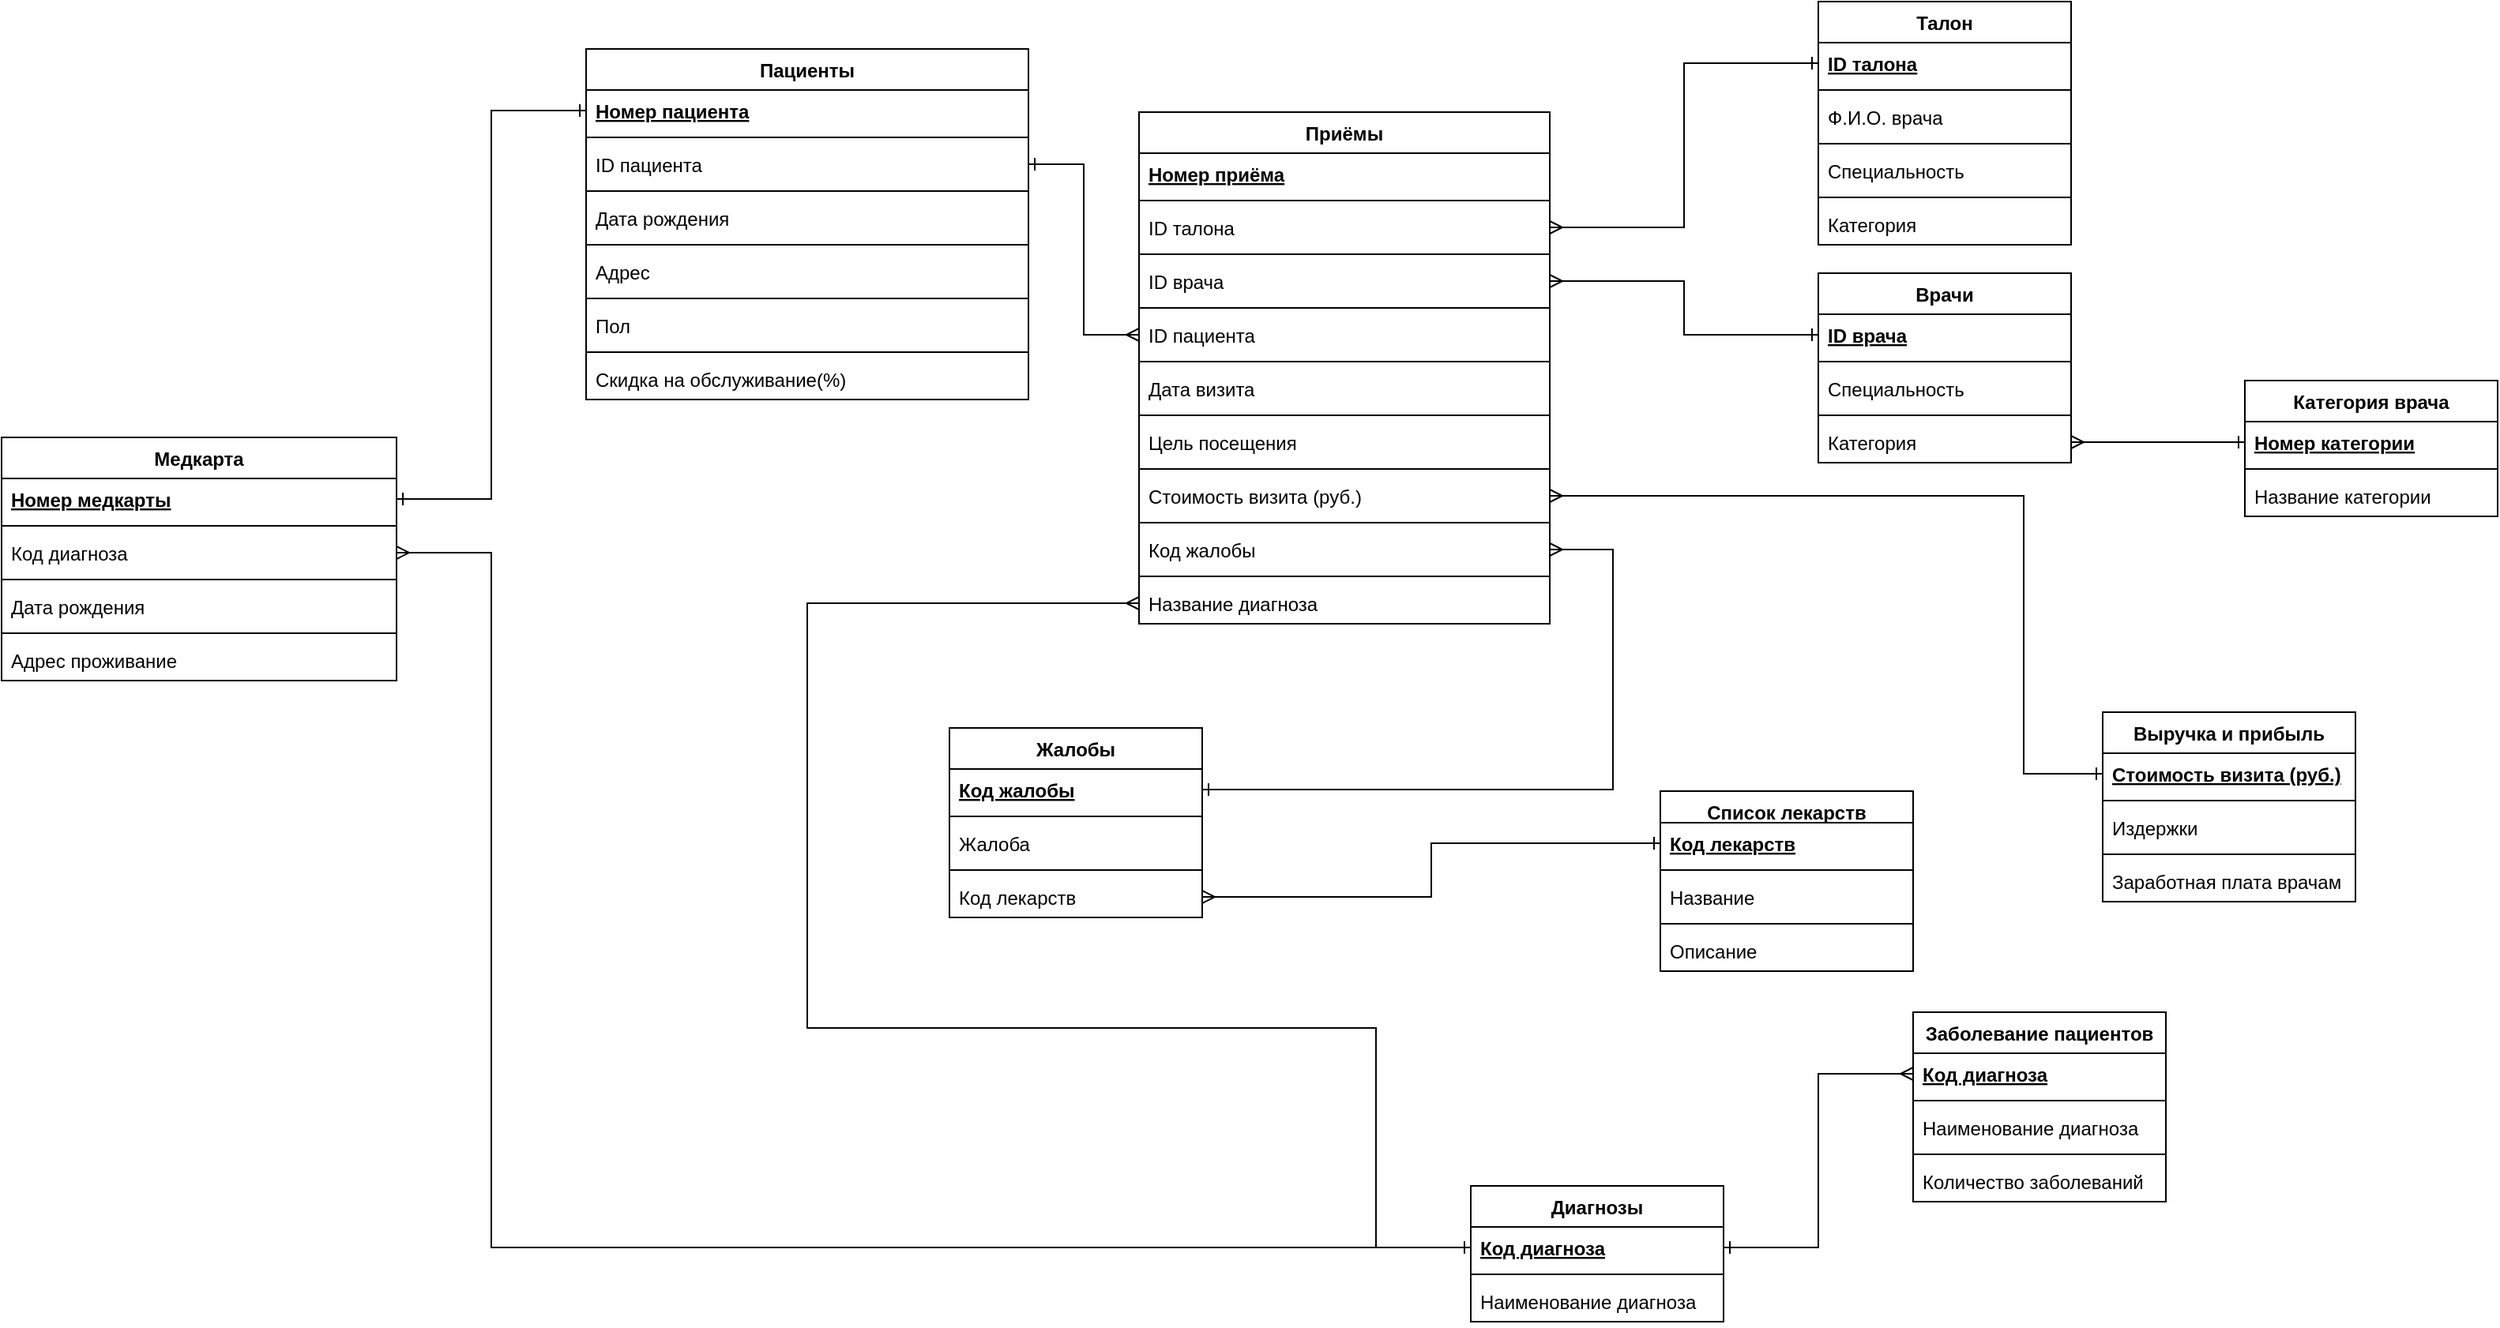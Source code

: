 <mxfile version="20.3.0" type="device"><diagram id="5SB0hXV5Z97CwFlxZ20K" name="Страница 1"><mxGraphModel dx="2858" dy="1224" grid="1" gridSize="10" guides="1" tooltips="1" connect="1" arrows="1" fold="1" page="1" pageScale="1" pageWidth="827" pageHeight="1169" math="0" shadow="0"><root><mxCell id="0"/><mxCell id="1" parent="0"/><mxCell id="HDpc4l9RfsgyqqUI3Mnz-1" value="Врачи" style="swimlane;fontStyle=1;align=center;verticalAlign=top;childLayout=stackLayout;horizontal=1;startSize=26;horizontalStack=0;resizeParent=1;resizeParentMax=0;resizeLast=0;collapsible=1;marginBottom=0;" parent="1" vertex="1"><mxGeometry x="700" y="652" width="160" height="120" as="geometry"/></mxCell><mxCell id="HDpc4l9RfsgyqqUI3Mnz-2" value="ID врача" style="text;strokeColor=none;fillColor=none;align=left;verticalAlign=top;spacingLeft=4;spacingRight=4;overflow=hidden;rotatable=0;points=[[0,0.5],[1,0.5]];portConstraint=eastwest;fontStyle=5" parent="HDpc4l9RfsgyqqUI3Mnz-1" vertex="1"><mxGeometry y="26" width="160" height="26" as="geometry"/></mxCell><mxCell id="HDpc4l9RfsgyqqUI3Mnz-3" value="" style="line;strokeWidth=1;fillColor=none;align=left;verticalAlign=middle;spacingTop=-1;spacingLeft=3;spacingRight=3;rotatable=0;labelPosition=right;points=[];portConstraint=eastwest;strokeColor=inherit;" parent="HDpc4l9RfsgyqqUI3Mnz-1" vertex="1"><mxGeometry y="52" width="160" height="8" as="geometry"/></mxCell><mxCell id="HDpc4l9RfsgyqqUI3Mnz-4" value="Специальность" style="text;strokeColor=none;fillColor=none;align=left;verticalAlign=top;spacingLeft=4;spacingRight=4;overflow=hidden;rotatable=0;points=[[0,0.5],[1,0.5]];portConstraint=eastwest;" parent="HDpc4l9RfsgyqqUI3Mnz-1" vertex="1"><mxGeometry y="60" width="160" height="26" as="geometry"/></mxCell><mxCell id="HDpc4l9RfsgyqqUI3Mnz-6" value="" style="line;strokeWidth=1;fillColor=none;align=left;verticalAlign=middle;spacingTop=-1;spacingLeft=3;spacingRight=3;rotatable=0;labelPosition=right;points=[];portConstraint=eastwest;strokeColor=inherit;" parent="HDpc4l9RfsgyqqUI3Mnz-1" vertex="1"><mxGeometry y="86" width="160" height="8" as="geometry"/></mxCell><mxCell id="HDpc4l9RfsgyqqUI3Mnz-5" value="Категория" style="text;strokeColor=none;fillColor=none;align=left;verticalAlign=top;spacingLeft=4;spacingRight=4;overflow=hidden;rotatable=0;points=[[0,0.5],[1,0.5]];portConstraint=eastwest;fontStyle=0" parent="HDpc4l9RfsgyqqUI3Mnz-1" vertex="1"><mxGeometry y="94" width="160" height="26" as="geometry"/></mxCell><mxCell id="HDpc4l9RfsgyqqUI3Mnz-7" value="Пациенты" style="swimlane;fontStyle=1;align=center;verticalAlign=top;childLayout=stackLayout;horizontal=1;startSize=26;horizontalStack=0;resizeParent=1;resizeParentMax=0;resizeLast=0;collapsible=1;marginBottom=0;" parent="1" vertex="1"><mxGeometry x="-80" y="510" width="280" height="222" as="geometry"/></mxCell><mxCell id="HDpc4l9RfsgyqqUI3Mnz-8" value="Номер пациента" style="text;strokeColor=none;fillColor=none;align=left;verticalAlign=top;spacingLeft=4;spacingRight=4;overflow=hidden;rotatable=0;points=[[0,0.5],[1,0.5]];portConstraint=eastwest;fontStyle=5" parent="HDpc4l9RfsgyqqUI3Mnz-7" vertex="1"><mxGeometry y="26" width="280" height="26" as="geometry"/></mxCell><mxCell id="HDpc4l9RfsgyqqUI3Mnz-9" value="" style="line;strokeWidth=1;fillColor=none;align=left;verticalAlign=middle;spacingTop=-1;spacingLeft=3;spacingRight=3;rotatable=0;labelPosition=right;points=[];portConstraint=eastwest;strokeColor=inherit;" parent="HDpc4l9RfsgyqqUI3Mnz-7" vertex="1"><mxGeometry y="52" width="280" height="8" as="geometry"/></mxCell><mxCell id="HDpc4l9RfsgyqqUI3Mnz-10" value="ID пациента" style="text;strokeColor=none;fillColor=none;align=left;verticalAlign=top;spacingLeft=4;spacingRight=4;overflow=hidden;rotatable=0;points=[[0,0.5],[1,0.5]];portConstraint=eastwest;fontStyle=0" parent="HDpc4l9RfsgyqqUI3Mnz-7" vertex="1"><mxGeometry y="60" width="280" height="26" as="geometry"/></mxCell><mxCell id="HDpc4l9RfsgyqqUI3Mnz-11" value="" style="line;strokeWidth=1;fillColor=none;align=left;verticalAlign=middle;spacingTop=-1;spacingLeft=3;spacingRight=3;rotatable=0;labelPosition=right;points=[];portConstraint=eastwest;strokeColor=inherit;" parent="HDpc4l9RfsgyqqUI3Mnz-7" vertex="1"><mxGeometry y="86" width="280" height="8" as="geometry"/></mxCell><mxCell id="HDpc4l9RfsgyqqUI3Mnz-12" value="Дата рождения" style="text;strokeColor=none;fillColor=none;align=left;verticalAlign=top;spacingLeft=4;spacingRight=4;overflow=hidden;rotatable=0;points=[[0,0.5],[1,0.5]];portConstraint=eastwest;" parent="HDpc4l9RfsgyqqUI3Mnz-7" vertex="1"><mxGeometry y="94" width="280" height="26" as="geometry"/></mxCell><mxCell id="HDpc4l9RfsgyqqUI3Mnz-20" value="" style="line;strokeWidth=1;fillColor=none;align=left;verticalAlign=middle;spacingTop=-1;spacingLeft=3;spacingRight=3;rotatable=0;labelPosition=right;points=[];portConstraint=eastwest;strokeColor=inherit;" parent="HDpc4l9RfsgyqqUI3Mnz-7" vertex="1"><mxGeometry y="120" width="280" height="8" as="geometry"/></mxCell><mxCell id="HDpc4l9RfsgyqqUI3Mnz-19" value="Адрес" style="text;strokeColor=none;fillColor=none;align=left;verticalAlign=top;spacingLeft=4;spacingRight=4;overflow=hidden;rotatable=0;points=[[0,0.5],[1,0.5]];portConstraint=eastwest;" parent="HDpc4l9RfsgyqqUI3Mnz-7" vertex="1"><mxGeometry y="128" width="280" height="26" as="geometry"/></mxCell><mxCell id="HDpc4l9RfsgyqqUI3Mnz-21" value="" style="line;strokeWidth=1;fillColor=none;align=left;verticalAlign=middle;spacingTop=-1;spacingLeft=3;spacingRight=3;rotatable=0;labelPosition=right;points=[];portConstraint=eastwest;strokeColor=inherit;" parent="HDpc4l9RfsgyqqUI3Mnz-7" vertex="1"><mxGeometry y="154" width="280" height="8" as="geometry"/></mxCell><mxCell id="HDpc4l9RfsgyqqUI3Mnz-18" value="Пол" style="text;strokeColor=none;fillColor=none;align=left;verticalAlign=top;spacingLeft=4;spacingRight=4;overflow=hidden;rotatable=0;points=[[0,0.5],[1,0.5]];portConstraint=eastwest;" parent="HDpc4l9RfsgyqqUI3Mnz-7" vertex="1"><mxGeometry y="162" width="280" height="26" as="geometry"/></mxCell><mxCell id="HDpc4l9RfsgyqqUI3Mnz-22" value="" style="line;strokeWidth=1;fillColor=none;align=left;verticalAlign=middle;spacingTop=-1;spacingLeft=3;spacingRight=3;rotatable=0;labelPosition=right;points=[];portConstraint=eastwest;strokeColor=inherit;" parent="HDpc4l9RfsgyqqUI3Mnz-7" vertex="1"><mxGeometry y="188" width="280" height="8" as="geometry"/></mxCell><mxCell id="HDpc4l9RfsgyqqUI3Mnz-17" value="Скидка на обслуживание(%)" style="text;strokeColor=none;fillColor=none;align=left;verticalAlign=top;spacingLeft=4;spacingRight=4;overflow=hidden;rotatable=0;points=[[0,0.5],[1,0.5]];portConstraint=eastwest;" parent="HDpc4l9RfsgyqqUI3Mnz-7" vertex="1"><mxGeometry y="196" width="280" height="26" as="geometry"/></mxCell><mxCell id="HDpc4l9RfsgyqqUI3Mnz-23" value="Приёмы" style="swimlane;fontStyle=1;align=center;verticalAlign=top;childLayout=stackLayout;horizontal=1;startSize=26;horizontalStack=0;resizeParent=1;resizeParentMax=0;resizeLast=0;collapsible=1;marginBottom=0;" parent="1" vertex="1"><mxGeometry x="270" y="550" width="260" height="324" as="geometry"/></mxCell><mxCell id="HDpc4l9RfsgyqqUI3Mnz-24" value="Номер приёма" style="text;strokeColor=none;fillColor=none;align=left;verticalAlign=top;spacingLeft=4;spacingRight=4;overflow=hidden;rotatable=0;points=[[0,0.5],[1,0.5]];portConstraint=eastwest;fontStyle=5" parent="HDpc4l9RfsgyqqUI3Mnz-23" vertex="1"><mxGeometry y="26" width="260" height="26" as="geometry"/></mxCell><mxCell id="HDpc4l9RfsgyqqUI3Mnz-25" value="" style="line;strokeWidth=1;fillColor=none;align=left;verticalAlign=middle;spacingTop=-1;spacingLeft=3;spacingRight=3;rotatable=0;labelPosition=right;points=[];portConstraint=eastwest;strokeColor=inherit;" parent="HDpc4l9RfsgyqqUI3Mnz-23" vertex="1"><mxGeometry y="52" width="260" height="8" as="geometry"/></mxCell><mxCell id="HDpc4l9RfsgyqqUI3Mnz-26" value="ID талона" style="text;strokeColor=none;fillColor=none;align=left;verticalAlign=top;spacingLeft=4;spacingRight=4;overflow=hidden;rotatable=0;points=[[0,0.5],[1,0.5]];portConstraint=eastwest;fontStyle=0" parent="HDpc4l9RfsgyqqUI3Mnz-23" vertex="1"><mxGeometry y="60" width="260" height="26" as="geometry"/></mxCell><mxCell id="HDpc4l9RfsgyqqUI3Mnz-27" value="" style="line;strokeWidth=1;fillColor=none;align=left;verticalAlign=middle;spacingTop=-1;spacingLeft=3;spacingRight=3;rotatable=0;labelPosition=right;points=[];portConstraint=eastwest;strokeColor=inherit;" parent="HDpc4l9RfsgyqqUI3Mnz-23" vertex="1"><mxGeometry y="86" width="260" height="8" as="geometry"/></mxCell><mxCell id="HDpc4l9RfsgyqqUI3Mnz-28" value="ID врача" style="text;strokeColor=none;fillColor=none;align=left;verticalAlign=top;spacingLeft=4;spacingRight=4;overflow=hidden;rotatable=0;points=[[0,0.5],[1,0.5]];portConstraint=eastwest;fontStyle=0" parent="HDpc4l9RfsgyqqUI3Mnz-23" vertex="1"><mxGeometry y="94" width="260" height="26" as="geometry"/></mxCell><mxCell id="wIYSiMh9Pys392J6KvOW-69" value="" style="line;strokeWidth=1;fillColor=none;align=left;verticalAlign=middle;spacingTop=-1;spacingLeft=3;spacingRight=3;rotatable=0;labelPosition=right;points=[];portConstraint=eastwest;strokeColor=inherit;" parent="HDpc4l9RfsgyqqUI3Mnz-23" vertex="1"><mxGeometry y="120" width="260" height="8" as="geometry"/></mxCell><mxCell id="wIYSiMh9Pys392J6KvOW-68" value="ID пациента" style="text;strokeColor=none;fillColor=none;align=left;verticalAlign=top;spacingLeft=4;spacingRight=4;overflow=hidden;rotatable=0;points=[[0,0.5],[1,0.5]];portConstraint=eastwest;fontStyle=0" parent="HDpc4l9RfsgyqqUI3Mnz-23" vertex="1"><mxGeometry y="128" width="260" height="26" as="geometry"/></mxCell><mxCell id="HDpc4l9RfsgyqqUI3Mnz-30" value="" style="line;strokeWidth=1;fillColor=none;align=left;verticalAlign=middle;spacingTop=-1;spacingLeft=3;spacingRight=3;rotatable=0;labelPosition=right;points=[];portConstraint=eastwest;strokeColor=inherit;" parent="HDpc4l9RfsgyqqUI3Mnz-23" vertex="1"><mxGeometry y="154" width="260" height="8" as="geometry"/></mxCell><mxCell id="HDpc4l9RfsgyqqUI3Mnz-29" value="Дата визита" style="text;strokeColor=none;fillColor=none;align=left;verticalAlign=top;spacingLeft=4;spacingRight=4;overflow=hidden;rotatable=0;points=[[0,0.5],[1,0.5]];portConstraint=eastwest;fontStyle=0" parent="HDpc4l9RfsgyqqUI3Mnz-23" vertex="1"><mxGeometry y="162" width="260" height="26" as="geometry"/></mxCell><mxCell id="wIYSiMh9Pys392J6KvOW-38" value="" style="line;strokeWidth=1;fillColor=none;align=left;verticalAlign=middle;spacingTop=-1;spacingLeft=3;spacingRight=3;rotatable=0;labelPosition=right;points=[];portConstraint=eastwest;strokeColor=inherit;" parent="HDpc4l9RfsgyqqUI3Mnz-23" vertex="1"><mxGeometry y="188" width="260" height="8" as="geometry"/></mxCell><mxCell id="wIYSiMh9Pys392J6KvOW-37" value="Цель посещения" style="text;strokeColor=none;fillColor=none;align=left;verticalAlign=top;spacingLeft=4;spacingRight=4;overflow=hidden;rotatable=0;points=[[0,0.5],[1,0.5]];portConstraint=eastwest;" parent="HDpc4l9RfsgyqqUI3Mnz-23" vertex="1"><mxGeometry y="196" width="260" height="26" as="geometry"/></mxCell><mxCell id="wIYSiMh9Pys392J6KvOW-39" value="" style="line;strokeWidth=1;fillColor=none;align=left;verticalAlign=middle;spacingTop=-1;spacingLeft=3;spacingRight=3;rotatable=0;labelPosition=right;points=[];portConstraint=eastwest;strokeColor=inherit;" parent="HDpc4l9RfsgyqqUI3Mnz-23" vertex="1"><mxGeometry y="222" width="260" height="8" as="geometry"/></mxCell><mxCell id="wIYSiMh9Pys392J6KvOW-36" value="Стоимость визита (руб.)" style="text;strokeColor=none;fillColor=none;align=left;verticalAlign=top;spacingLeft=4;spacingRight=4;overflow=hidden;rotatable=0;points=[[0,0.5],[1,0.5]];portConstraint=eastwest;fontStyle=0" parent="HDpc4l9RfsgyqqUI3Mnz-23" vertex="1"><mxGeometry y="230" width="260" height="26" as="geometry"/></mxCell><mxCell id="wIYSiMh9Pys392J6KvOW-75" value="" style="line;strokeWidth=1;fillColor=none;align=left;verticalAlign=middle;spacingTop=-1;spacingLeft=3;spacingRight=3;rotatable=0;labelPosition=right;points=[];portConstraint=eastwest;strokeColor=inherit;" parent="HDpc4l9RfsgyqqUI3Mnz-23" vertex="1"><mxGeometry y="256" width="260" height="8" as="geometry"/></mxCell><mxCell id="wIYSiMh9Pys392J6KvOW-74" value="Код жалобы" style="text;strokeColor=none;fillColor=none;align=left;verticalAlign=top;spacingLeft=4;spacingRight=4;overflow=hidden;rotatable=0;points=[[0,0.5],[1,0.5]];portConstraint=eastwest;fontStyle=0" parent="HDpc4l9RfsgyqqUI3Mnz-23" vertex="1"><mxGeometry y="264" width="260" height="26" as="geometry"/></mxCell><mxCell id="wIYSiMh9Pys392J6KvOW-40" value="" style="line;strokeWidth=1;fillColor=none;align=left;verticalAlign=middle;spacingTop=-1;spacingLeft=3;spacingRight=3;rotatable=0;labelPosition=right;points=[];portConstraint=eastwest;strokeColor=inherit;" parent="HDpc4l9RfsgyqqUI3Mnz-23" vertex="1"><mxGeometry y="290" width="260" height="8" as="geometry"/></mxCell><mxCell id="wIYSiMh9Pys392J6KvOW-34" value="Название диагноза" style="text;strokeColor=none;fillColor=none;align=left;verticalAlign=top;spacingLeft=4;spacingRight=4;overflow=hidden;rotatable=0;points=[[0,0.5],[1,0.5]];portConstraint=eastwest;" parent="HDpc4l9RfsgyqqUI3Mnz-23" vertex="1"><mxGeometry y="298" width="260" height="26" as="geometry"/></mxCell><mxCell id="HDpc4l9RfsgyqqUI3Mnz-31" value="Диагнозы" style="swimlane;fontStyle=1;align=center;verticalAlign=top;childLayout=stackLayout;horizontal=1;startSize=26;horizontalStack=0;resizeParent=1;resizeParentMax=0;resizeLast=0;collapsible=1;marginBottom=0;" parent="1" vertex="1"><mxGeometry x="480" y="1230" width="160" height="86" as="geometry"/></mxCell><mxCell id="HDpc4l9RfsgyqqUI3Mnz-32" value="Код диагноза" style="text;strokeColor=none;fillColor=none;align=left;verticalAlign=top;spacingLeft=4;spacingRight=4;overflow=hidden;rotatable=0;points=[[0,0.5],[1,0.5]];portConstraint=eastwest;fontStyle=5" parent="HDpc4l9RfsgyqqUI3Mnz-31" vertex="1"><mxGeometry y="26" width="160" height="26" as="geometry"/></mxCell><mxCell id="HDpc4l9RfsgyqqUI3Mnz-33" value="" style="line;strokeWidth=1;fillColor=none;align=left;verticalAlign=middle;spacingTop=-1;spacingLeft=3;spacingRight=3;rotatable=0;labelPosition=right;points=[];portConstraint=eastwest;strokeColor=inherit;" parent="HDpc4l9RfsgyqqUI3Mnz-31" vertex="1"><mxGeometry y="52" width="160" height="8" as="geometry"/></mxCell><mxCell id="HDpc4l9RfsgyqqUI3Mnz-34" value="Наименование диагноза" style="text;strokeColor=none;fillColor=none;align=left;verticalAlign=top;spacingLeft=4;spacingRight=4;overflow=hidden;rotatable=0;points=[[0,0.5],[1,0.5]];portConstraint=eastwest;" parent="HDpc4l9RfsgyqqUI3Mnz-31" vertex="1"><mxGeometry y="60" width="160" height="26" as="geometry"/></mxCell><mxCell id="wIYSiMh9Pys392J6KvOW-10" value="Медкарта" style="swimlane;fontStyle=1;align=center;verticalAlign=top;childLayout=stackLayout;horizontal=1;startSize=26;horizontalStack=0;resizeParent=1;resizeParentMax=0;resizeLast=0;collapsible=1;marginBottom=0;" parent="1" vertex="1"><mxGeometry x="-450" y="756" width="250" height="154" as="geometry"/></mxCell><mxCell id="wIYSiMh9Pys392J6KvOW-11" value="Номер медкарты" style="text;strokeColor=none;fillColor=none;align=left;verticalAlign=top;spacingLeft=4;spacingRight=4;overflow=hidden;rotatable=0;points=[[0,0.5],[1,0.5]];portConstraint=eastwest;fontStyle=5" parent="wIYSiMh9Pys392J6KvOW-10" vertex="1"><mxGeometry y="26" width="250" height="26" as="geometry"/></mxCell><mxCell id="wIYSiMh9Pys392J6KvOW-14" value="" style="line;strokeWidth=1;fillColor=none;align=left;verticalAlign=middle;spacingTop=-1;spacingLeft=3;spacingRight=3;rotatable=0;labelPosition=right;points=[];portConstraint=eastwest;strokeColor=inherit;" parent="wIYSiMh9Pys392J6KvOW-10" vertex="1"><mxGeometry y="52" width="250" height="8" as="geometry"/></mxCell><mxCell id="wIYSiMh9Pys392J6KvOW-15" value="Код диагноза" style="text;strokeColor=none;fillColor=none;align=left;verticalAlign=top;spacingLeft=4;spacingRight=4;overflow=hidden;rotatable=0;points=[[0,0.5],[1,0.5]];portConstraint=eastwest;" parent="wIYSiMh9Pys392J6KvOW-10" vertex="1"><mxGeometry y="60" width="250" height="26" as="geometry"/></mxCell><mxCell id="wIYSiMh9Pys392J6KvOW-16" value="" style="line;strokeWidth=1;fillColor=none;align=left;verticalAlign=middle;spacingTop=-1;spacingLeft=3;spacingRight=3;rotatable=0;labelPosition=right;points=[];portConstraint=eastwest;strokeColor=inherit;" parent="wIYSiMh9Pys392J6KvOW-10" vertex="1"><mxGeometry y="86" width="250" height="8" as="geometry"/></mxCell><mxCell id="wIYSiMh9Pys392J6KvOW-17" value="Дата рождения" style="text;strokeColor=none;fillColor=none;align=left;verticalAlign=top;spacingLeft=4;spacingRight=4;overflow=hidden;rotatable=0;points=[[0,0.5],[1,0.5]];portConstraint=eastwest;" parent="wIYSiMh9Pys392J6KvOW-10" vertex="1"><mxGeometry y="94" width="250" height="26" as="geometry"/></mxCell><mxCell id="wIYSiMh9Pys392J6KvOW-18" value="" style="line;strokeWidth=1;fillColor=none;align=left;verticalAlign=middle;spacingTop=-1;spacingLeft=3;spacingRight=3;rotatable=0;labelPosition=right;points=[];portConstraint=eastwest;strokeColor=inherit;" parent="wIYSiMh9Pys392J6KvOW-10" vertex="1"><mxGeometry y="120" width="250" height="8" as="geometry"/></mxCell><mxCell id="wIYSiMh9Pys392J6KvOW-19" value="Адрес проживание" style="text;strokeColor=none;fillColor=none;align=left;verticalAlign=top;spacingLeft=4;spacingRight=4;overflow=hidden;rotatable=0;points=[[0,0.5],[1,0.5]];portConstraint=eastwest;" parent="wIYSiMh9Pys392J6KvOW-10" vertex="1"><mxGeometry y="128" width="250" height="26" as="geometry"/></mxCell><mxCell id="wIYSiMh9Pys392J6KvOW-22" value="Категория врача" style="swimlane;fontStyle=1;align=center;verticalAlign=top;childLayout=stackLayout;horizontal=1;startSize=26;horizontalStack=0;resizeParent=1;resizeParentMax=0;resizeLast=0;collapsible=1;marginBottom=0;" parent="1" vertex="1"><mxGeometry x="970" y="720" width="160" height="86" as="geometry"/></mxCell><mxCell id="wIYSiMh9Pys392J6KvOW-23" value="Номер категории" style="text;strokeColor=none;fillColor=none;align=left;verticalAlign=top;spacingLeft=4;spacingRight=4;overflow=hidden;rotatable=0;points=[[0,0.5],[1,0.5]];portConstraint=eastwest;fontStyle=5" parent="wIYSiMh9Pys392J6KvOW-22" vertex="1"><mxGeometry y="26" width="160" height="26" as="geometry"/></mxCell><mxCell id="wIYSiMh9Pys392J6KvOW-24" value="" style="line;strokeWidth=1;fillColor=none;align=left;verticalAlign=middle;spacingTop=-1;spacingLeft=3;spacingRight=3;rotatable=0;labelPosition=right;points=[];portConstraint=eastwest;strokeColor=inherit;" parent="wIYSiMh9Pys392J6KvOW-22" vertex="1"><mxGeometry y="52" width="160" height="8" as="geometry"/></mxCell><mxCell id="wIYSiMh9Pys392J6KvOW-25" value="Название категории" style="text;strokeColor=none;fillColor=none;align=left;verticalAlign=top;spacingLeft=4;spacingRight=4;overflow=hidden;rotatable=0;points=[[0,0.5],[1,0.5]];portConstraint=eastwest;" parent="wIYSiMh9Pys392J6KvOW-22" vertex="1"><mxGeometry y="60" width="160" height="26" as="geometry"/></mxCell><mxCell id="wIYSiMh9Pys392J6KvOW-26" value="Талон" style="swimlane;fontStyle=1;align=center;verticalAlign=top;childLayout=stackLayout;horizontal=1;startSize=26;horizontalStack=0;resizeParent=1;resizeParentMax=0;resizeLast=0;collapsible=1;marginBottom=0;" parent="1" vertex="1"><mxGeometry x="700" y="480" width="160" height="154" as="geometry"/></mxCell><mxCell id="wIYSiMh9Pys392J6KvOW-27" value="ID талона" style="text;strokeColor=none;fillColor=none;align=left;verticalAlign=top;spacingLeft=4;spacingRight=4;overflow=hidden;rotatable=0;points=[[0,0.5],[1,0.5]];portConstraint=eastwest;fontStyle=5" parent="wIYSiMh9Pys392J6KvOW-26" vertex="1"><mxGeometry y="26" width="160" height="26" as="geometry"/></mxCell><mxCell id="wIYSiMh9Pys392J6KvOW-28" value="" style="line;strokeWidth=1;fillColor=none;align=left;verticalAlign=middle;spacingTop=-1;spacingLeft=3;spacingRight=3;rotatable=0;labelPosition=right;points=[];portConstraint=eastwest;strokeColor=inherit;" parent="wIYSiMh9Pys392J6KvOW-26" vertex="1"><mxGeometry y="52" width="160" height="8" as="geometry"/></mxCell><mxCell id="wIYSiMh9Pys392J6KvOW-29" value="Ф.И.О. врача" style="text;strokeColor=none;fillColor=none;align=left;verticalAlign=top;spacingLeft=4;spacingRight=4;overflow=hidden;rotatable=0;points=[[0,0.5],[1,0.5]];portConstraint=eastwest;" parent="wIYSiMh9Pys392J6KvOW-26" vertex="1"><mxGeometry y="60" width="160" height="26" as="geometry"/></mxCell><mxCell id="wIYSiMh9Pys392J6KvOW-30" value="" style="line;strokeWidth=1;fillColor=none;align=left;verticalAlign=middle;spacingTop=-1;spacingLeft=3;spacingRight=3;rotatable=0;labelPosition=right;points=[];portConstraint=eastwest;strokeColor=inherit;" parent="wIYSiMh9Pys392J6KvOW-26" vertex="1"><mxGeometry y="86" width="160" height="8" as="geometry"/></mxCell><mxCell id="wIYSiMh9Pys392J6KvOW-31" value="Специальность" style="text;strokeColor=none;fillColor=none;align=left;verticalAlign=top;spacingLeft=4;spacingRight=4;overflow=hidden;rotatable=0;points=[[0,0.5],[1,0.5]];portConstraint=eastwest;" parent="wIYSiMh9Pys392J6KvOW-26" vertex="1"><mxGeometry y="94" width="160" height="26" as="geometry"/></mxCell><mxCell id="wIYSiMh9Pys392J6KvOW-33" value="" style="line;strokeWidth=1;fillColor=none;align=left;verticalAlign=middle;spacingTop=-1;spacingLeft=3;spacingRight=3;rotatable=0;labelPosition=right;points=[];portConstraint=eastwest;strokeColor=inherit;" parent="wIYSiMh9Pys392J6KvOW-26" vertex="1"><mxGeometry y="120" width="160" height="8" as="geometry"/></mxCell><mxCell id="wIYSiMh9Pys392J6KvOW-32" value="Категория" style="text;strokeColor=none;fillColor=none;align=left;verticalAlign=top;spacingLeft=4;spacingRight=4;overflow=hidden;rotatable=0;points=[[0,0.5],[1,0.5]];portConstraint=eastwest;" parent="wIYSiMh9Pys392J6KvOW-26" vertex="1"><mxGeometry y="128" width="160" height="26" as="geometry"/></mxCell><mxCell id="wIYSiMh9Pys392J6KvOW-49" value="" style="edgeStyle=orthogonalEdgeStyle;fontSize=12;html=1;endArrow=ERone;endFill=1;rounded=0;startArrow=ERmany;startFill=0;entryX=0;entryY=0.5;entryDx=0;entryDy=0;exitX=1;exitY=0.5;exitDx=0;exitDy=0;" parent="1" source="HDpc4l9RfsgyqqUI3Mnz-26" target="wIYSiMh9Pys392J6KvOW-27" edge="1"><mxGeometry width="100" height="100" relative="1" as="geometry"><mxPoint x="490" y="840" as="sourcePoint"/><mxPoint x="590" y="740" as="targetPoint"/></mxGeometry></mxCell><mxCell id="wIYSiMh9Pys392J6KvOW-50" value="" style="edgeStyle=orthogonalEdgeStyle;fontSize=12;html=1;endArrow=ERone;endFill=1;rounded=0;startArrow=ERmany;startFill=0;entryX=0;entryY=0.5;entryDx=0;entryDy=0;exitX=1;exitY=0.5;exitDx=0;exitDy=0;" parent="1" source="HDpc4l9RfsgyqqUI3Mnz-28" target="HDpc4l9RfsgyqqUI3Mnz-2" edge="1"><mxGeometry width="100" height="100" relative="1" as="geometry"><mxPoint x="440" y="623" as="sourcePoint"/><mxPoint x="590" y="569" as="targetPoint"/></mxGeometry></mxCell><mxCell id="wIYSiMh9Pys392J6KvOW-51" value="Выручка и прибыль" style="swimlane;fontStyle=1;align=center;verticalAlign=top;childLayout=stackLayout;horizontal=1;startSize=26;horizontalStack=0;resizeParent=1;resizeParentMax=0;resizeLast=0;collapsible=1;marginBottom=0;" parent="1" vertex="1"><mxGeometry x="880" y="930" width="160" height="120" as="geometry"/></mxCell><mxCell id="wIYSiMh9Pys392J6KvOW-52" value="Стоимость визита (руб.)" style="text;strokeColor=none;fillColor=none;align=left;verticalAlign=top;spacingLeft=4;spacingRight=4;overflow=hidden;rotatable=0;points=[[0,0.5],[1,0.5]];portConstraint=eastwest;fontStyle=5" parent="wIYSiMh9Pys392J6KvOW-51" vertex="1"><mxGeometry y="26" width="160" height="26" as="geometry"/></mxCell><mxCell id="wIYSiMh9Pys392J6KvOW-53" value="" style="line;strokeWidth=1;fillColor=none;align=left;verticalAlign=middle;spacingTop=-1;spacingLeft=3;spacingRight=3;rotatable=0;labelPosition=right;points=[];portConstraint=eastwest;strokeColor=inherit;" parent="wIYSiMh9Pys392J6KvOW-51" vertex="1"><mxGeometry y="52" width="160" height="8" as="geometry"/></mxCell><mxCell id="wIYSiMh9Pys392J6KvOW-54" value="Издержки" style="text;strokeColor=none;fillColor=none;align=left;verticalAlign=top;spacingLeft=4;spacingRight=4;overflow=hidden;rotatable=0;points=[[0,0.5],[1,0.5]];portConstraint=eastwest;" parent="wIYSiMh9Pys392J6KvOW-51" vertex="1"><mxGeometry y="60" width="160" height="26" as="geometry"/></mxCell><mxCell id="wIYSiMh9Pys392J6KvOW-55" value="" style="line;strokeWidth=1;fillColor=none;align=left;verticalAlign=middle;spacingTop=-1;spacingLeft=3;spacingRight=3;rotatable=0;labelPosition=right;points=[];portConstraint=eastwest;strokeColor=inherit;" parent="wIYSiMh9Pys392J6KvOW-51" vertex="1"><mxGeometry y="86" width="160" height="8" as="geometry"/></mxCell><mxCell id="wIYSiMh9Pys392J6KvOW-56" value="Заработная плата врачам" style="text;strokeColor=none;fillColor=none;align=left;verticalAlign=top;spacingLeft=4;spacingRight=4;overflow=hidden;rotatable=0;points=[[0,0.5],[1,0.5]];portConstraint=eastwest;" parent="wIYSiMh9Pys392J6KvOW-51" vertex="1"><mxGeometry y="94" width="160" height="26" as="geometry"/></mxCell><mxCell id="wIYSiMh9Pys392J6KvOW-58" value="" style="edgeStyle=orthogonalEdgeStyle;fontSize=12;html=1;endArrow=ERone;endFill=1;rounded=0;startArrow=ERmany;startFill=0;entryX=0;entryY=0.5;entryDx=0;entryDy=0;exitX=0;exitY=0.5;exitDx=0;exitDy=0;" parent="1" source="wIYSiMh9Pys392J6KvOW-34" target="HDpc4l9RfsgyqqUI3Mnz-32" edge="1"><mxGeometry width="100" height="100" relative="1" as="geometry"><mxPoint x="360" y="840" as="sourcePoint"/><mxPoint x="550" y="1000" as="targetPoint"/><Array as="points"><mxPoint x="60" y="861"/><mxPoint x="60" y="1130"/><mxPoint x="420" y="1130"/></Array></mxGeometry></mxCell><mxCell id="wIYSiMh9Pys392J6KvOW-59" value="Заболевание пациентов" style="swimlane;fontStyle=1;align=center;verticalAlign=top;childLayout=stackLayout;horizontal=1;startSize=26;horizontalStack=0;resizeParent=1;resizeParentMax=0;resizeLast=0;collapsible=1;marginBottom=0;" parent="1" vertex="1"><mxGeometry x="760" y="1120" width="160" height="120" as="geometry"/></mxCell><mxCell id="wIYSiMh9Pys392J6KvOW-60" value="Код диагноза" style="text;strokeColor=none;fillColor=none;align=left;verticalAlign=top;spacingLeft=4;spacingRight=4;overflow=hidden;rotatable=0;points=[[0,0.5],[1,0.5]];portConstraint=eastwest;fontStyle=5" parent="wIYSiMh9Pys392J6KvOW-59" vertex="1"><mxGeometry y="26" width="160" height="26" as="geometry"/></mxCell><mxCell id="wIYSiMh9Pys392J6KvOW-61" value="" style="line;strokeWidth=1;fillColor=none;align=left;verticalAlign=middle;spacingTop=-1;spacingLeft=3;spacingRight=3;rotatable=0;labelPosition=right;points=[];portConstraint=eastwest;strokeColor=inherit;" parent="wIYSiMh9Pys392J6KvOW-59" vertex="1"><mxGeometry y="52" width="160" height="8" as="geometry"/></mxCell><mxCell id="wIYSiMh9Pys392J6KvOW-62" value="Наименование диагноза" style="text;strokeColor=none;fillColor=none;align=left;verticalAlign=top;spacingLeft=4;spacingRight=4;overflow=hidden;rotatable=0;points=[[0,0.5],[1,0.5]];portConstraint=eastwest;" parent="wIYSiMh9Pys392J6KvOW-59" vertex="1"><mxGeometry y="60" width="160" height="26" as="geometry"/></mxCell><mxCell id="wIYSiMh9Pys392J6KvOW-63" value="" style="line;strokeWidth=1;fillColor=none;align=left;verticalAlign=middle;spacingTop=-1;spacingLeft=3;spacingRight=3;rotatable=0;labelPosition=right;points=[];portConstraint=eastwest;strokeColor=inherit;" parent="wIYSiMh9Pys392J6KvOW-59" vertex="1"><mxGeometry y="86" width="160" height="8" as="geometry"/></mxCell><mxCell id="wIYSiMh9Pys392J6KvOW-64" value="Количество заболеваний" style="text;strokeColor=none;fillColor=none;align=left;verticalAlign=top;spacingLeft=4;spacingRight=4;overflow=hidden;rotatable=0;points=[[0,0.5],[1,0.5]];portConstraint=eastwest;" parent="wIYSiMh9Pys392J6KvOW-59" vertex="1"><mxGeometry y="94" width="160" height="26" as="geometry"/></mxCell><mxCell id="wIYSiMh9Pys392J6KvOW-65" value="" style="edgeStyle=orthogonalEdgeStyle;fontSize=12;html=1;endArrow=ERone;endFill=1;rounded=0;startArrow=ERmany;startFill=0;exitX=0;exitY=0.5;exitDx=0;exitDy=0;entryX=1;entryY=0.5;entryDx=0;entryDy=0;" parent="1" source="wIYSiMh9Pys392J6KvOW-60" target="HDpc4l9RfsgyqqUI3Mnz-32" edge="1"><mxGeometry width="100" height="100" relative="1" as="geometry"><mxPoint x="414" y="960" as="sourcePoint"/><mxPoint x="440" y="1099" as="targetPoint"/><Array as="points"><mxPoint x="700" y="1159"/><mxPoint x="700" y="1269"/></Array></mxGeometry></mxCell><mxCell id="wIYSiMh9Pys392J6KvOW-67" value="" style="edgeStyle=orthogonalEdgeStyle;fontSize=12;html=1;endArrow=ERone;endFill=1;rounded=0;startArrow=ERmany;startFill=0;entryX=0;entryY=0.5;entryDx=0;entryDy=0;exitX=1;exitY=0.5;exitDx=0;exitDy=0;" parent="1" source="HDpc4l9RfsgyqqUI3Mnz-5" target="wIYSiMh9Pys392J6KvOW-23" edge="1"><mxGeometry width="100" height="100" relative="1" as="geometry"><mxPoint x="810" y="770" as="sourcePoint"/><mxPoint x="1000" y="832" as="targetPoint"/></mxGeometry></mxCell><mxCell id="wIYSiMh9Pys392J6KvOW-70" value="" style="edgeStyle=orthogonalEdgeStyle;fontSize=12;html=1;endArrow=ERone;endFill=1;rounded=0;startArrow=ERmany;startFill=0;entryX=1;entryY=0.5;entryDx=0;entryDy=0;exitX=0;exitY=0.5;exitDx=0;exitDy=0;" parent="1" source="wIYSiMh9Pys392J6KvOW-68" target="HDpc4l9RfsgyqqUI3Mnz-10" edge="1"><mxGeometry width="100" height="100" relative="1" as="geometry"><mxPoint x="200" y="440" as="sourcePoint"/><mxPoint x="390" y="502" as="targetPoint"/></mxGeometry></mxCell><mxCell id="wIYSiMh9Pys392J6KvOW-71" value="" style="edgeStyle=orthogonalEdgeStyle;fontSize=12;html=1;endArrow=ERone;endFill=1;rounded=0;startArrow=ERone;startFill=0;entryX=1;entryY=0.5;entryDx=0;entryDy=0;exitX=0;exitY=0.5;exitDx=0;exitDy=0;" parent="1" source="HDpc4l9RfsgyqqUI3Mnz-8" target="wIYSiMh9Pys392J6KvOW-11" edge="1"><mxGeometry width="100" height="100" relative="1" as="geometry"><mxPoint x="80" y="468" as="sourcePoint"/><mxPoint x="-90" y="400" as="targetPoint"/><Array as="points"><mxPoint x="-140" y="549"/><mxPoint x="-140" y="795"/></Array></mxGeometry></mxCell><mxCell id="wIYSiMh9Pys392J6KvOW-76" value="Жалобы" style="swimlane;fontStyle=1;align=center;verticalAlign=top;childLayout=stackLayout;horizontal=1;startSize=26;horizontalStack=0;resizeParent=1;resizeParentMax=0;resizeLast=0;collapsible=1;marginBottom=0;" parent="1" vertex="1"><mxGeometry x="150" y="940" width="160" height="120" as="geometry"/></mxCell><mxCell id="wIYSiMh9Pys392J6KvOW-77" value="Код жалобы" style="text;strokeColor=none;fillColor=none;align=left;verticalAlign=top;spacingLeft=4;spacingRight=4;overflow=hidden;rotatable=0;points=[[0,0.5],[1,0.5]];portConstraint=eastwest;fontStyle=5" parent="wIYSiMh9Pys392J6KvOW-76" vertex="1"><mxGeometry y="26" width="160" height="26" as="geometry"/></mxCell><mxCell id="wIYSiMh9Pys392J6KvOW-78" value="" style="line;strokeWidth=1;fillColor=none;align=left;verticalAlign=middle;spacingTop=-1;spacingLeft=3;spacingRight=3;rotatable=0;labelPosition=right;points=[];portConstraint=eastwest;strokeColor=inherit;" parent="wIYSiMh9Pys392J6KvOW-76" vertex="1"><mxGeometry y="52" width="160" height="8" as="geometry"/></mxCell><mxCell id="wIYSiMh9Pys392J6KvOW-79" value="Жалоба" style="text;strokeColor=none;fillColor=none;align=left;verticalAlign=top;spacingLeft=4;spacingRight=4;overflow=hidden;rotatable=0;points=[[0,0.5],[1,0.5]];portConstraint=eastwest;" parent="wIYSiMh9Pys392J6KvOW-76" vertex="1"><mxGeometry y="60" width="160" height="26" as="geometry"/></mxCell><mxCell id="wIYSiMh9Pys392J6KvOW-81" value="" style="line;strokeWidth=1;fillColor=none;align=left;verticalAlign=middle;spacingTop=-1;spacingLeft=3;spacingRight=3;rotatable=0;labelPosition=right;points=[];portConstraint=eastwest;strokeColor=inherit;" parent="wIYSiMh9Pys392J6KvOW-76" vertex="1"><mxGeometry y="86" width="160" height="8" as="geometry"/></mxCell><mxCell id="wIYSiMh9Pys392J6KvOW-80" value="Код лекарств" style="text;strokeColor=none;fillColor=none;align=left;verticalAlign=top;spacingLeft=4;spacingRight=4;overflow=hidden;rotatable=0;points=[[0,0.5],[1,0.5]];portConstraint=eastwest;fontStyle=0" parent="wIYSiMh9Pys392J6KvOW-76" vertex="1"><mxGeometry y="94" width="160" height="26" as="geometry"/></mxCell><mxCell id="wIYSiMh9Pys392J6KvOW-82" value="Список лекарств" style="swimlane;fontStyle=1;align=center;verticalAlign=top;childLayout=stackLayout;horizontal=1;startSize=20;horizontalStack=0;resizeParent=1;resizeParentMax=0;resizeLast=0;collapsible=1;marginBottom=0;" parent="1" vertex="1"><mxGeometry x="600" y="980" width="160" height="114" as="geometry"/></mxCell><mxCell id="wIYSiMh9Pys392J6KvOW-83" value="Код лекарств" style="text;strokeColor=none;fillColor=none;align=left;verticalAlign=top;spacingLeft=4;spacingRight=4;overflow=hidden;rotatable=0;points=[[0,0.5],[1,0.5]];portConstraint=eastwest;fontStyle=5" parent="wIYSiMh9Pys392J6KvOW-82" vertex="1"><mxGeometry y="20" width="160" height="26" as="geometry"/></mxCell><mxCell id="wIYSiMh9Pys392J6KvOW-84" value="" style="line;strokeWidth=1;fillColor=none;align=left;verticalAlign=middle;spacingTop=-1;spacingLeft=3;spacingRight=3;rotatable=0;labelPosition=right;points=[];portConstraint=eastwest;strokeColor=inherit;" parent="wIYSiMh9Pys392J6KvOW-82" vertex="1"><mxGeometry y="46" width="160" height="8" as="geometry"/></mxCell><mxCell id="wIYSiMh9Pys392J6KvOW-85" value="Название" style="text;strokeColor=none;fillColor=none;align=left;verticalAlign=top;spacingLeft=4;spacingRight=4;overflow=hidden;rotatable=0;points=[[0,0.5],[1,0.5]];portConstraint=eastwest;" parent="wIYSiMh9Pys392J6KvOW-82" vertex="1"><mxGeometry y="54" width="160" height="26" as="geometry"/></mxCell><mxCell id="wIYSiMh9Pys392J6KvOW-86" value="" style="line;strokeWidth=1;fillColor=none;align=left;verticalAlign=middle;spacingTop=-1;spacingLeft=3;spacingRight=3;rotatable=0;labelPosition=right;points=[];portConstraint=eastwest;strokeColor=inherit;" parent="wIYSiMh9Pys392J6KvOW-82" vertex="1"><mxGeometry y="80" width="160" height="8" as="geometry"/></mxCell><mxCell id="wIYSiMh9Pys392J6KvOW-87" value="Описание" style="text;strokeColor=none;fillColor=none;align=left;verticalAlign=top;spacingLeft=4;spacingRight=4;overflow=hidden;rotatable=0;points=[[0,0.5],[1,0.5]];portConstraint=eastwest;" parent="wIYSiMh9Pys392J6KvOW-82" vertex="1"><mxGeometry y="88" width="160" height="26" as="geometry"/></mxCell><mxCell id="wIYSiMh9Pys392J6KvOW-88" value="" style="edgeStyle=orthogonalEdgeStyle;fontSize=12;html=1;endArrow=ERone;endFill=1;rounded=0;startArrow=ERmany;startFill=0;entryX=0;entryY=0.5;entryDx=0;entryDy=0;exitX=1;exitY=0.5;exitDx=0;exitDy=0;" parent="1" source="wIYSiMh9Pys392J6KvOW-80" target="wIYSiMh9Pys392J6KvOW-83" edge="1"><mxGeometry width="100" height="100" relative="1" as="geometry"><mxPoint x="685" y="1084" as="sourcePoint"/><mxPoint x="875" y="1146" as="targetPoint"/></mxGeometry></mxCell><mxCell id="wIYSiMh9Pys392J6KvOW-89" value="" style="edgeStyle=orthogonalEdgeStyle;fontSize=12;html=1;endArrow=ERone;endFill=1;rounded=0;startArrow=ERmany;startFill=0;entryX=1;entryY=0.5;entryDx=0;entryDy=0;exitX=1;exitY=0.5;exitDx=0;exitDy=0;" parent="1" source="wIYSiMh9Pys392J6KvOW-74" target="wIYSiMh9Pys392J6KvOW-77" edge="1"><mxGeometry width="100" height="100" relative="1" as="geometry"><mxPoint x="450" y="860" as="sourcePoint"/><mxPoint x="640" y="922" as="targetPoint"/><Array as="points"><mxPoint x="570" y="827"/><mxPoint x="570" y="979"/><mxPoint x="414" y="979"/></Array></mxGeometry></mxCell><mxCell id="wIYSiMh9Pys392J6KvOW-90" value="" style="edgeStyle=orthogonalEdgeStyle;fontSize=12;html=1;endArrow=ERone;endFill=1;rounded=0;startArrow=ERmany;startFill=0;exitX=1;exitY=0.5;exitDx=0;exitDy=0;entryX=0;entryY=0.5;entryDx=0;entryDy=0;" parent="1" source="wIYSiMh9Pys392J6KvOW-36" target="wIYSiMh9Pys392J6KvOW-52" edge="1"><mxGeometry width="100" height="100" relative="1" as="geometry"><mxPoint x="470" y="800" as="sourcePoint"/><mxPoint x="660" y="862" as="targetPoint"/><Array as="points"><mxPoint x="830" y="793"/><mxPoint x="830" y="969"/></Array></mxGeometry></mxCell><mxCell id="wIYSiMh9Pys392J6KvOW-91" value="" style="edgeStyle=orthogonalEdgeStyle;fontSize=12;html=1;endArrow=ERmany;endFill=0;rounded=0;startArrow=ERone;startFill=0;entryX=1;entryY=0.5;entryDx=0;entryDy=0;exitX=0;exitY=0.5;exitDx=0;exitDy=0;" parent="1" source="HDpc4l9RfsgyqqUI3Mnz-32" target="wIYSiMh9Pys392J6KvOW-15" edge="1"><mxGeometry width="100" height="100" relative="1" as="geometry"><mxPoint x="254" y="1133" as="sourcePoint"/><mxPoint x="-210" y="890" as="targetPoint"/><Array as="points"><mxPoint x="-140" y="1269"/><mxPoint x="-140" y="829"/></Array></mxGeometry></mxCell></root></mxGraphModel></diagram></mxfile>